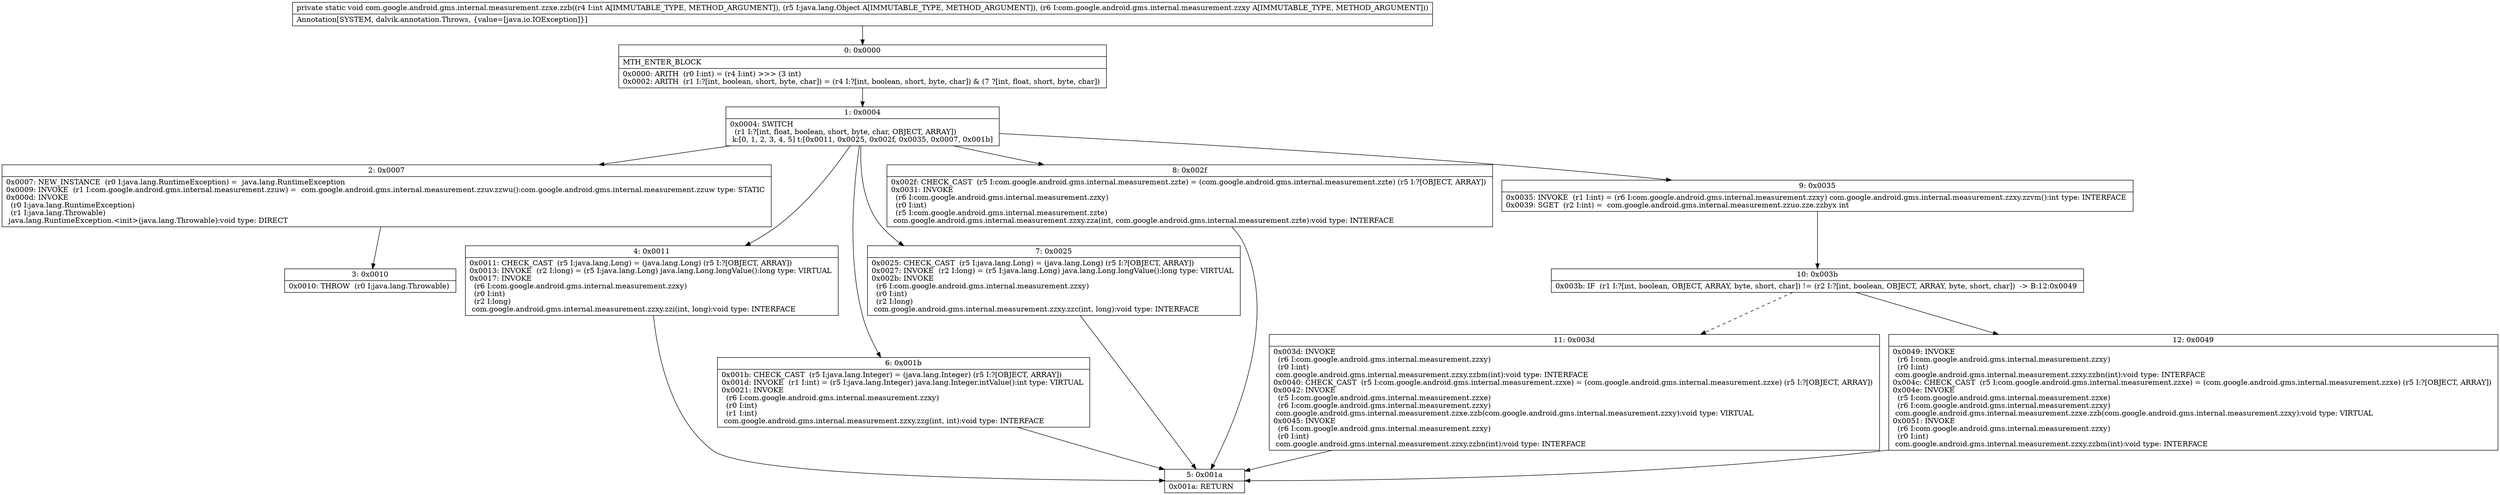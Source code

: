 digraph "CFG forcom.google.android.gms.internal.measurement.zzxe.zzb(ILjava\/lang\/Object;Lcom\/google\/android\/gms\/internal\/measurement\/zzxy;)V" {
Node_0 [shape=record,label="{0\:\ 0x0000|MTH_ENTER_BLOCK\l|0x0000: ARITH  (r0 I:int) = (r4 I:int) \>\>\> (3 int) \l0x0002: ARITH  (r1 I:?[int, boolean, short, byte, char]) = (r4 I:?[int, boolean, short, byte, char]) & (7 ?[int, float, short, byte, char]) \l}"];
Node_1 [shape=record,label="{1\:\ 0x0004|0x0004: SWITCH  \l  (r1 I:?[int, float, boolean, short, byte, char, OBJECT, ARRAY])\l k:[0, 1, 2, 3, 4, 5] t:[0x0011, 0x0025, 0x002f, 0x0035, 0x0007, 0x001b] \l}"];
Node_2 [shape=record,label="{2\:\ 0x0007|0x0007: NEW_INSTANCE  (r0 I:java.lang.RuntimeException) =  java.lang.RuntimeException \l0x0009: INVOKE  (r1 I:com.google.android.gms.internal.measurement.zzuw) =  com.google.android.gms.internal.measurement.zzuv.zzwu():com.google.android.gms.internal.measurement.zzuw type: STATIC \l0x000d: INVOKE  \l  (r0 I:java.lang.RuntimeException)\l  (r1 I:java.lang.Throwable)\l java.lang.RuntimeException.\<init\>(java.lang.Throwable):void type: DIRECT \l}"];
Node_3 [shape=record,label="{3\:\ 0x0010|0x0010: THROW  (r0 I:java.lang.Throwable) \l}"];
Node_4 [shape=record,label="{4\:\ 0x0011|0x0011: CHECK_CAST  (r5 I:java.lang.Long) = (java.lang.Long) (r5 I:?[OBJECT, ARRAY]) \l0x0013: INVOKE  (r2 I:long) = (r5 I:java.lang.Long) java.lang.Long.longValue():long type: VIRTUAL \l0x0017: INVOKE  \l  (r6 I:com.google.android.gms.internal.measurement.zzxy)\l  (r0 I:int)\l  (r2 I:long)\l com.google.android.gms.internal.measurement.zzxy.zzi(int, long):void type: INTERFACE \l}"];
Node_5 [shape=record,label="{5\:\ 0x001a|0x001a: RETURN   \l}"];
Node_6 [shape=record,label="{6\:\ 0x001b|0x001b: CHECK_CAST  (r5 I:java.lang.Integer) = (java.lang.Integer) (r5 I:?[OBJECT, ARRAY]) \l0x001d: INVOKE  (r1 I:int) = (r5 I:java.lang.Integer) java.lang.Integer.intValue():int type: VIRTUAL \l0x0021: INVOKE  \l  (r6 I:com.google.android.gms.internal.measurement.zzxy)\l  (r0 I:int)\l  (r1 I:int)\l com.google.android.gms.internal.measurement.zzxy.zzg(int, int):void type: INTERFACE \l}"];
Node_7 [shape=record,label="{7\:\ 0x0025|0x0025: CHECK_CAST  (r5 I:java.lang.Long) = (java.lang.Long) (r5 I:?[OBJECT, ARRAY]) \l0x0027: INVOKE  (r2 I:long) = (r5 I:java.lang.Long) java.lang.Long.longValue():long type: VIRTUAL \l0x002b: INVOKE  \l  (r6 I:com.google.android.gms.internal.measurement.zzxy)\l  (r0 I:int)\l  (r2 I:long)\l com.google.android.gms.internal.measurement.zzxy.zzc(int, long):void type: INTERFACE \l}"];
Node_8 [shape=record,label="{8\:\ 0x002f|0x002f: CHECK_CAST  (r5 I:com.google.android.gms.internal.measurement.zzte) = (com.google.android.gms.internal.measurement.zzte) (r5 I:?[OBJECT, ARRAY]) \l0x0031: INVOKE  \l  (r6 I:com.google.android.gms.internal.measurement.zzxy)\l  (r0 I:int)\l  (r5 I:com.google.android.gms.internal.measurement.zzte)\l com.google.android.gms.internal.measurement.zzxy.zza(int, com.google.android.gms.internal.measurement.zzte):void type: INTERFACE \l}"];
Node_9 [shape=record,label="{9\:\ 0x0035|0x0035: INVOKE  (r1 I:int) = (r6 I:com.google.android.gms.internal.measurement.zzxy) com.google.android.gms.internal.measurement.zzxy.zzvm():int type: INTERFACE \l0x0039: SGET  (r2 I:int) =  com.google.android.gms.internal.measurement.zzuo.zze.zzbyx int \l}"];
Node_10 [shape=record,label="{10\:\ 0x003b|0x003b: IF  (r1 I:?[int, boolean, OBJECT, ARRAY, byte, short, char]) != (r2 I:?[int, boolean, OBJECT, ARRAY, byte, short, char])  \-\> B:12:0x0049 \l}"];
Node_11 [shape=record,label="{11\:\ 0x003d|0x003d: INVOKE  \l  (r6 I:com.google.android.gms.internal.measurement.zzxy)\l  (r0 I:int)\l com.google.android.gms.internal.measurement.zzxy.zzbm(int):void type: INTERFACE \l0x0040: CHECK_CAST  (r5 I:com.google.android.gms.internal.measurement.zzxe) = (com.google.android.gms.internal.measurement.zzxe) (r5 I:?[OBJECT, ARRAY]) \l0x0042: INVOKE  \l  (r5 I:com.google.android.gms.internal.measurement.zzxe)\l  (r6 I:com.google.android.gms.internal.measurement.zzxy)\l com.google.android.gms.internal.measurement.zzxe.zzb(com.google.android.gms.internal.measurement.zzxy):void type: VIRTUAL \l0x0045: INVOKE  \l  (r6 I:com.google.android.gms.internal.measurement.zzxy)\l  (r0 I:int)\l com.google.android.gms.internal.measurement.zzxy.zzbn(int):void type: INTERFACE \l}"];
Node_12 [shape=record,label="{12\:\ 0x0049|0x0049: INVOKE  \l  (r6 I:com.google.android.gms.internal.measurement.zzxy)\l  (r0 I:int)\l com.google.android.gms.internal.measurement.zzxy.zzbn(int):void type: INTERFACE \l0x004c: CHECK_CAST  (r5 I:com.google.android.gms.internal.measurement.zzxe) = (com.google.android.gms.internal.measurement.zzxe) (r5 I:?[OBJECT, ARRAY]) \l0x004e: INVOKE  \l  (r5 I:com.google.android.gms.internal.measurement.zzxe)\l  (r6 I:com.google.android.gms.internal.measurement.zzxy)\l com.google.android.gms.internal.measurement.zzxe.zzb(com.google.android.gms.internal.measurement.zzxy):void type: VIRTUAL \l0x0051: INVOKE  \l  (r6 I:com.google.android.gms.internal.measurement.zzxy)\l  (r0 I:int)\l com.google.android.gms.internal.measurement.zzxy.zzbm(int):void type: INTERFACE \l}"];
MethodNode[shape=record,label="{private static void com.google.android.gms.internal.measurement.zzxe.zzb((r4 I:int A[IMMUTABLE_TYPE, METHOD_ARGUMENT]), (r5 I:java.lang.Object A[IMMUTABLE_TYPE, METHOD_ARGUMENT]), (r6 I:com.google.android.gms.internal.measurement.zzxy A[IMMUTABLE_TYPE, METHOD_ARGUMENT]))  | Annotation[SYSTEM, dalvik.annotation.Throws, \{value=[java.io.IOException]\}]\l}"];
MethodNode -> Node_0;
Node_0 -> Node_1;
Node_1 -> Node_2;
Node_1 -> Node_4;
Node_1 -> Node_6;
Node_1 -> Node_7;
Node_1 -> Node_8;
Node_1 -> Node_9;
Node_2 -> Node_3;
Node_4 -> Node_5;
Node_6 -> Node_5;
Node_7 -> Node_5;
Node_8 -> Node_5;
Node_9 -> Node_10;
Node_10 -> Node_11[style=dashed];
Node_10 -> Node_12;
Node_11 -> Node_5;
Node_12 -> Node_5;
}

